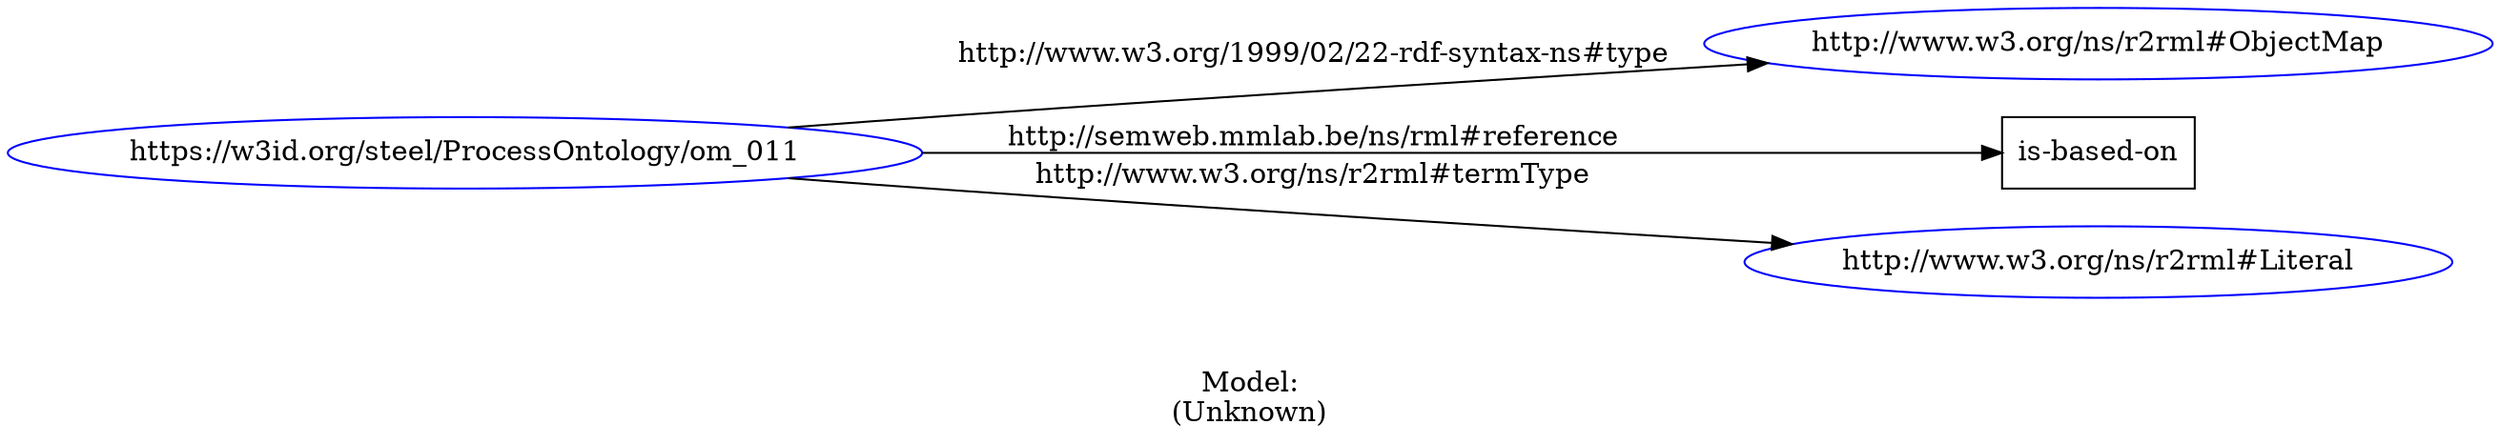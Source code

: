 digraph {
	rankdir = LR;
	charset="utf-8";

	"Rhttps://w3id.org/steel/ProcessOntology/om_011" -> "Rhttp://www.w3.org/ns/r2rml#ObjectMap" [ label="http://www.w3.org/1999/02/22-rdf-syntax-ns#type" ];
	"Rhttps://w3id.org/steel/ProcessOntology/om_011" -> "Lis-based-on" [ label="http://semweb.mmlab.be/ns/rml#reference" ];
	"Rhttps://w3id.org/steel/ProcessOntology/om_011" -> "Rhttp://www.w3.org/ns/r2rml#Literal" [ label="http://www.w3.org/ns/r2rml#termType" ];

	// Resources
	"Rhttps://w3id.org/steel/ProcessOntology/om_011" [ label="https://w3id.org/steel/ProcessOntology/om_011", shape = ellipse, color = blue ];
	"Rhttp://www.w3.org/ns/r2rml#ObjectMap" [ label="http://www.w3.org/ns/r2rml#ObjectMap", shape = ellipse, color = blue ];
	"Rhttp://www.w3.org/ns/r2rml#Literal" [ label="http://www.w3.org/ns/r2rml#Literal", shape = ellipse, color = blue ];

	// Anonymous nodes

	// Literals
	"Lis-based-on" [ label="is-based-on", shape = record ];

	label="\n\nModel:\n(Unknown)";
}
